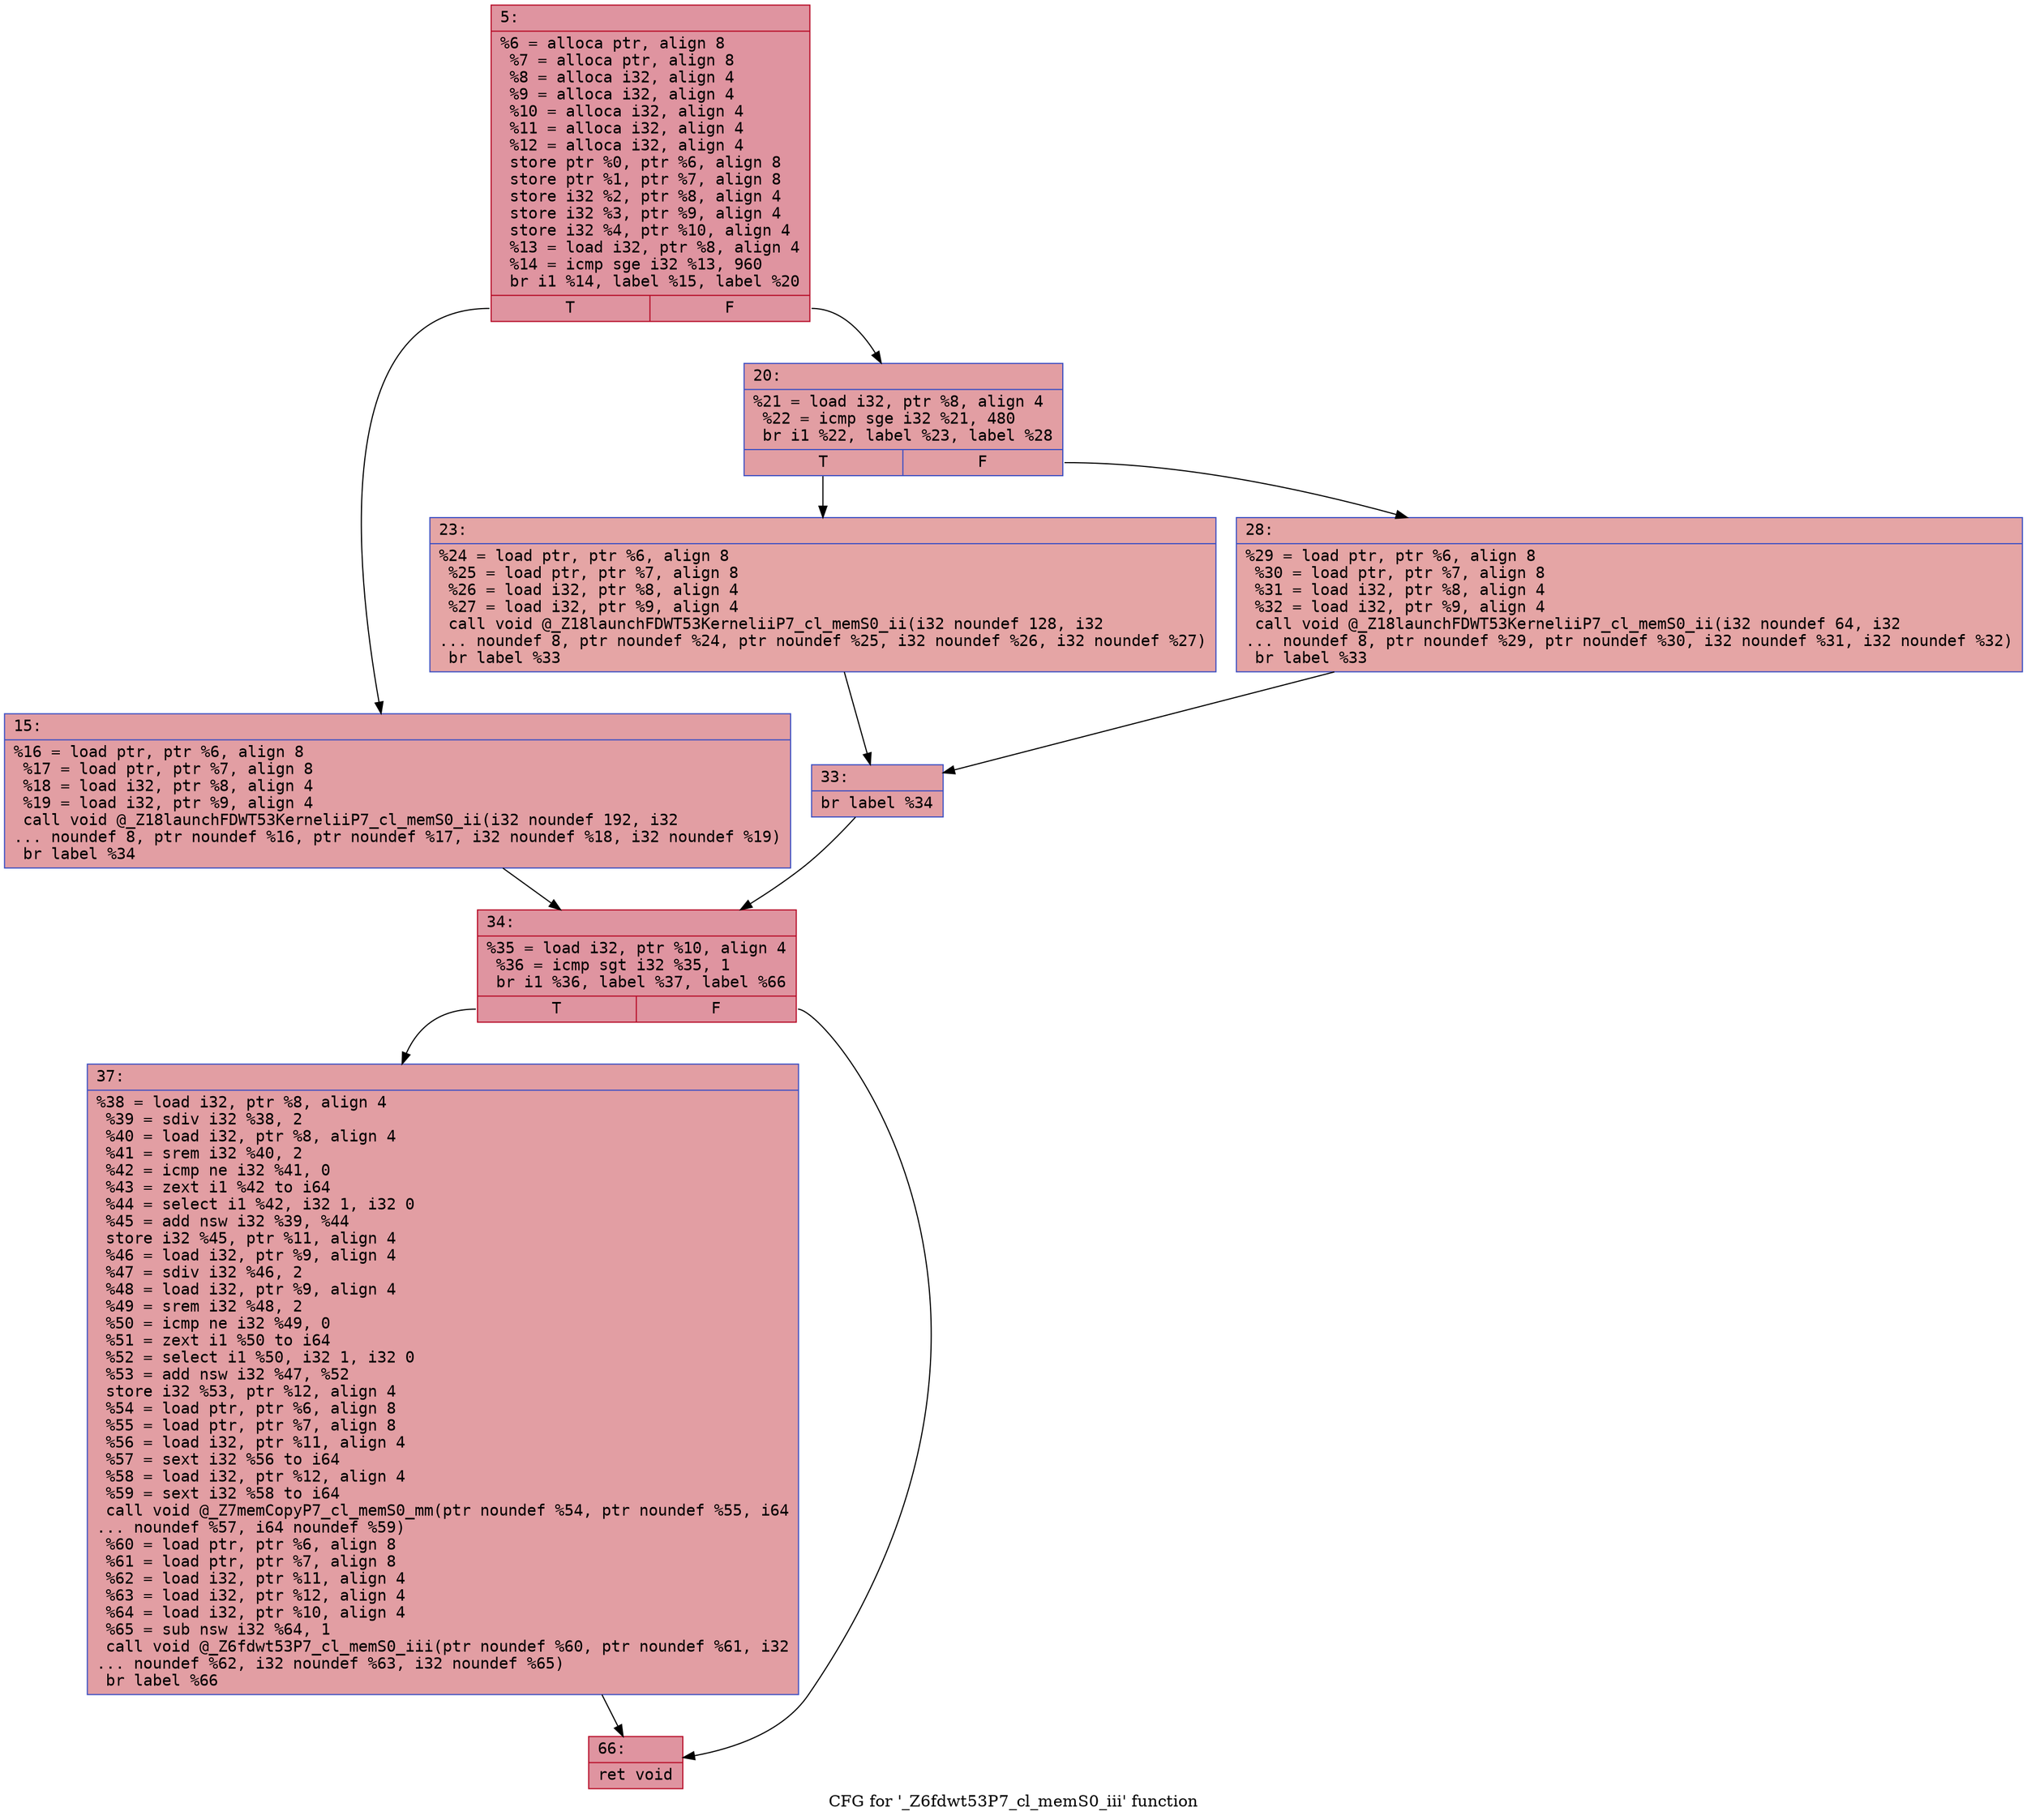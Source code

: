digraph "CFG for '_Z6fdwt53P7_cl_memS0_iii' function" {
	label="CFG for '_Z6fdwt53P7_cl_memS0_iii' function";

	Node0x600000630410 [shape=record,color="#b70d28ff", style=filled, fillcolor="#b70d2870" fontname="Courier",label="{5:\l|  %6 = alloca ptr, align 8\l  %7 = alloca ptr, align 8\l  %8 = alloca i32, align 4\l  %9 = alloca i32, align 4\l  %10 = alloca i32, align 4\l  %11 = alloca i32, align 4\l  %12 = alloca i32, align 4\l  store ptr %0, ptr %6, align 8\l  store ptr %1, ptr %7, align 8\l  store i32 %2, ptr %8, align 4\l  store i32 %3, ptr %9, align 4\l  store i32 %4, ptr %10, align 4\l  %13 = load i32, ptr %8, align 4\l  %14 = icmp sge i32 %13, 960\l  br i1 %14, label %15, label %20\l|{<s0>T|<s1>F}}"];
	Node0x600000630410:s0 -> Node0x600000630460[tooltip="5 -> 15\nProbability 50.00%" ];
	Node0x600000630410:s1 -> Node0x6000006304b0[tooltip="5 -> 20\nProbability 50.00%" ];
	Node0x600000630460 [shape=record,color="#3d50c3ff", style=filled, fillcolor="#be242e70" fontname="Courier",label="{15:\l|  %16 = load ptr, ptr %6, align 8\l  %17 = load ptr, ptr %7, align 8\l  %18 = load i32, ptr %8, align 4\l  %19 = load i32, ptr %9, align 4\l  call void @_Z18launchFDWT53KerneliiP7_cl_memS0_ii(i32 noundef 192, i32\l... noundef 8, ptr noundef %16, ptr noundef %17, i32 noundef %18, i32 noundef %19)\l  br label %34\l}"];
	Node0x600000630460 -> Node0x6000006305f0[tooltip="15 -> 34\nProbability 100.00%" ];
	Node0x6000006304b0 [shape=record,color="#3d50c3ff", style=filled, fillcolor="#be242e70" fontname="Courier",label="{20:\l|  %21 = load i32, ptr %8, align 4\l  %22 = icmp sge i32 %21, 480\l  br i1 %22, label %23, label %28\l|{<s0>T|<s1>F}}"];
	Node0x6000006304b0:s0 -> Node0x600000630500[tooltip="20 -> 23\nProbability 50.00%" ];
	Node0x6000006304b0:s1 -> Node0x600000630550[tooltip="20 -> 28\nProbability 50.00%" ];
	Node0x600000630500 [shape=record,color="#3d50c3ff", style=filled, fillcolor="#c5333470" fontname="Courier",label="{23:\l|  %24 = load ptr, ptr %6, align 8\l  %25 = load ptr, ptr %7, align 8\l  %26 = load i32, ptr %8, align 4\l  %27 = load i32, ptr %9, align 4\l  call void @_Z18launchFDWT53KerneliiP7_cl_memS0_ii(i32 noundef 128, i32\l... noundef 8, ptr noundef %24, ptr noundef %25, i32 noundef %26, i32 noundef %27)\l  br label %33\l}"];
	Node0x600000630500 -> Node0x6000006305a0[tooltip="23 -> 33\nProbability 100.00%" ];
	Node0x600000630550 [shape=record,color="#3d50c3ff", style=filled, fillcolor="#c5333470" fontname="Courier",label="{28:\l|  %29 = load ptr, ptr %6, align 8\l  %30 = load ptr, ptr %7, align 8\l  %31 = load i32, ptr %8, align 4\l  %32 = load i32, ptr %9, align 4\l  call void @_Z18launchFDWT53KerneliiP7_cl_memS0_ii(i32 noundef 64, i32\l... noundef 8, ptr noundef %29, ptr noundef %30, i32 noundef %31, i32 noundef %32)\l  br label %33\l}"];
	Node0x600000630550 -> Node0x6000006305a0[tooltip="28 -> 33\nProbability 100.00%" ];
	Node0x6000006305a0 [shape=record,color="#3d50c3ff", style=filled, fillcolor="#be242e70" fontname="Courier",label="{33:\l|  br label %34\l}"];
	Node0x6000006305a0 -> Node0x6000006305f0[tooltip="33 -> 34\nProbability 100.00%" ];
	Node0x6000006305f0 [shape=record,color="#b70d28ff", style=filled, fillcolor="#b70d2870" fontname="Courier",label="{34:\l|  %35 = load i32, ptr %10, align 4\l  %36 = icmp sgt i32 %35, 1\l  br i1 %36, label %37, label %66\l|{<s0>T|<s1>F}}"];
	Node0x6000006305f0:s0 -> Node0x600000630640[tooltip="34 -> 37\nProbability 50.00%" ];
	Node0x6000006305f0:s1 -> Node0x600000630690[tooltip="34 -> 66\nProbability 50.00%" ];
	Node0x600000630640 [shape=record,color="#3d50c3ff", style=filled, fillcolor="#be242e70" fontname="Courier",label="{37:\l|  %38 = load i32, ptr %8, align 4\l  %39 = sdiv i32 %38, 2\l  %40 = load i32, ptr %8, align 4\l  %41 = srem i32 %40, 2\l  %42 = icmp ne i32 %41, 0\l  %43 = zext i1 %42 to i64\l  %44 = select i1 %42, i32 1, i32 0\l  %45 = add nsw i32 %39, %44\l  store i32 %45, ptr %11, align 4\l  %46 = load i32, ptr %9, align 4\l  %47 = sdiv i32 %46, 2\l  %48 = load i32, ptr %9, align 4\l  %49 = srem i32 %48, 2\l  %50 = icmp ne i32 %49, 0\l  %51 = zext i1 %50 to i64\l  %52 = select i1 %50, i32 1, i32 0\l  %53 = add nsw i32 %47, %52\l  store i32 %53, ptr %12, align 4\l  %54 = load ptr, ptr %6, align 8\l  %55 = load ptr, ptr %7, align 8\l  %56 = load i32, ptr %11, align 4\l  %57 = sext i32 %56 to i64\l  %58 = load i32, ptr %12, align 4\l  %59 = sext i32 %58 to i64\l  call void @_Z7memCopyP7_cl_memS0_mm(ptr noundef %54, ptr noundef %55, i64\l... noundef %57, i64 noundef %59)\l  %60 = load ptr, ptr %6, align 8\l  %61 = load ptr, ptr %7, align 8\l  %62 = load i32, ptr %11, align 4\l  %63 = load i32, ptr %12, align 4\l  %64 = load i32, ptr %10, align 4\l  %65 = sub nsw i32 %64, 1\l  call void @_Z6fdwt53P7_cl_memS0_iii(ptr noundef %60, ptr noundef %61, i32\l... noundef %62, i32 noundef %63, i32 noundef %65)\l  br label %66\l}"];
	Node0x600000630640 -> Node0x600000630690[tooltip="37 -> 66\nProbability 100.00%" ];
	Node0x600000630690 [shape=record,color="#b70d28ff", style=filled, fillcolor="#b70d2870" fontname="Courier",label="{66:\l|  ret void\l}"];
}
